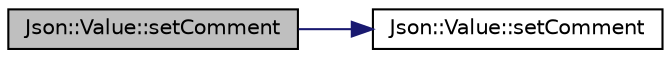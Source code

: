 digraph "Json::Value::setComment"
{
 // LATEX_PDF_SIZE
  edge [fontname="Helvetica",fontsize="10",labelfontname="Helvetica",labelfontsize="10"];
  node [fontname="Helvetica",fontsize="10",shape=record];
  rankdir="LR";
  Node1 [label="Json::Value::setComment",height=0.2,width=0.4,color="black", fillcolor="grey75", style="filled", fontcolor="black",tooltip="Comments must be //... or /* ... *‍/."];
  Node1 -> Node2 [color="midnightblue",fontsize="10",style="solid",fontname="Helvetica"];
  Node2 [label="Json::Value::setComment",height=0.2,width=0.4,color="black", fillcolor="white", style="filled",URL="$class_json_1_1_value.html#a29f3a30f7e5d3af6f38d57999bf5b480",tooltip=" "];
}
